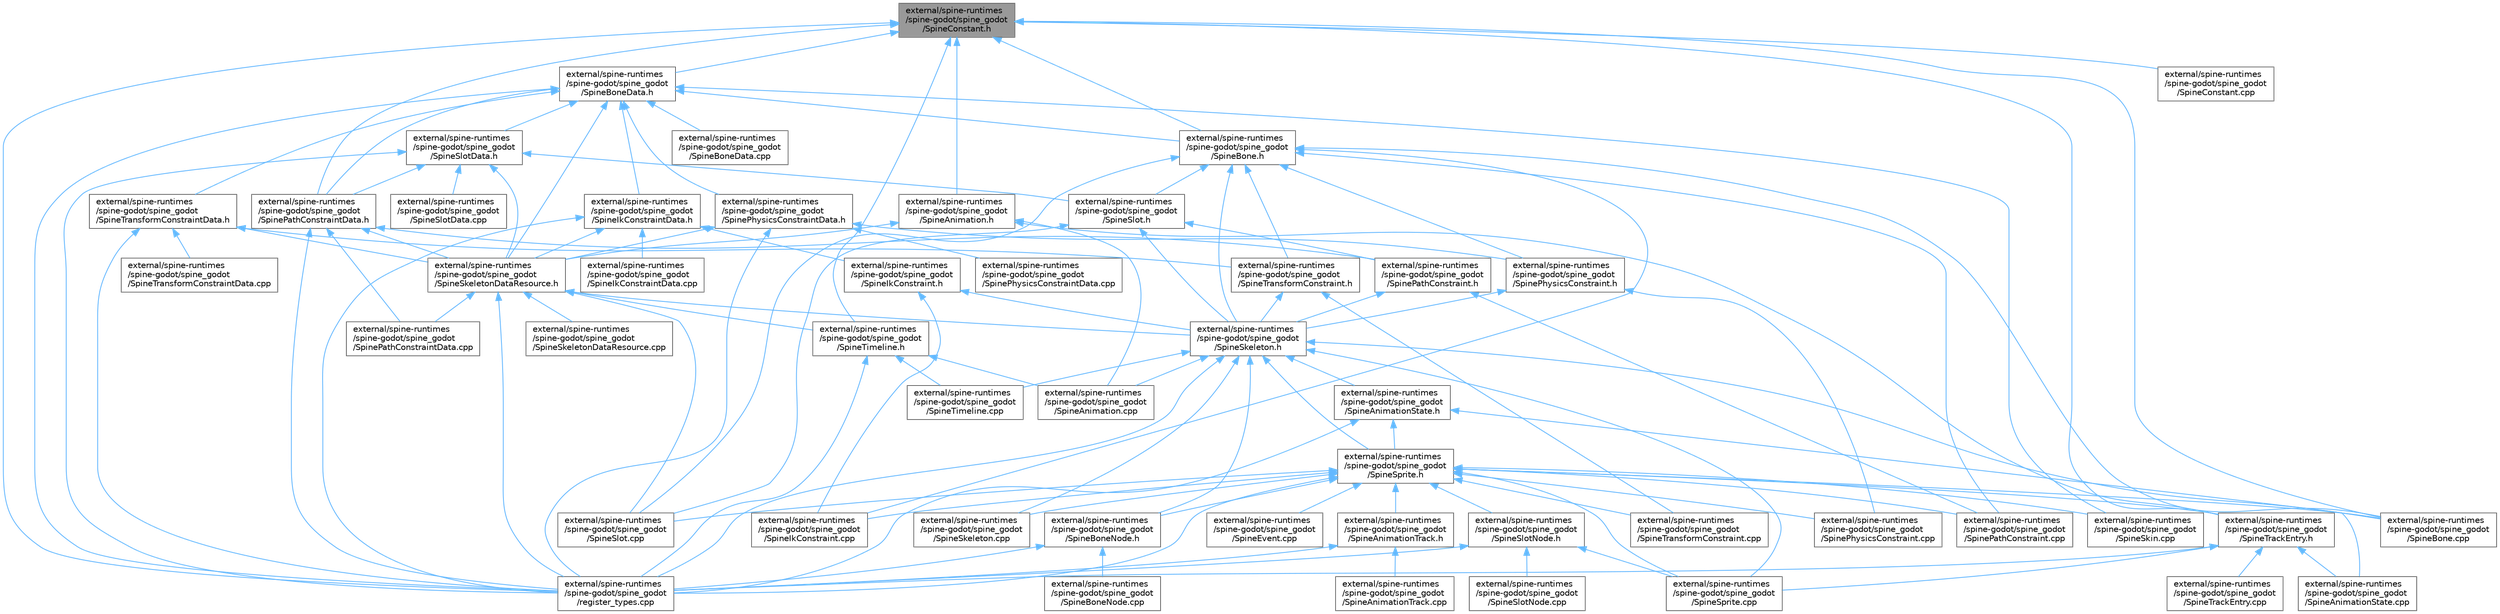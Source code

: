 digraph "external/spine-runtimes/spine-godot/spine_godot/SpineConstant.h"
{
 // LATEX_PDF_SIZE
  bgcolor="transparent";
  edge [fontname=Helvetica,fontsize=10,labelfontname=Helvetica,labelfontsize=10];
  node [fontname=Helvetica,fontsize=10,shape=box,height=0.2,width=0.4];
  Node1 [id="Node000001",label="external/spine-runtimes\l/spine-godot/spine_godot\l/SpineConstant.h",height=0.2,width=0.4,color="gray40", fillcolor="grey60", style="filled", fontcolor="black",tooltip=" "];
  Node1 -> Node2 [id="edge1_Node000001_Node000002",dir="back",color="steelblue1",style="solid",tooltip=" "];
  Node2 [id="Node000002",label="external/spine-runtimes\l/spine-godot/spine_godot\l/SpineAnimation.h",height=0.2,width=0.4,color="grey40", fillcolor="white", style="filled",URL="$_spine_animation_8h.html",tooltip=" "];
  Node2 -> Node3 [id="edge2_Node000002_Node000003",dir="back",color="steelblue1",style="solid",tooltip=" "];
  Node3 [id="Node000003",label="external/spine-runtimes\l/spine-godot/spine_godot\l/SpineAnimation.cpp",height=0.2,width=0.4,color="grey40", fillcolor="white", style="filled",URL="$_spine_animation_8cpp.html",tooltip=" "];
  Node2 -> Node4 [id="edge3_Node000002_Node000004",dir="back",color="steelblue1",style="solid",tooltip=" "];
  Node4 [id="Node000004",label="external/spine-runtimes\l/spine-godot/spine_godot\l/SpineSkeletonDataResource.h",height=0.2,width=0.4,color="grey40", fillcolor="white", style="filled",URL="$_spine_skeleton_data_resource_8h.html",tooltip=" "];
  Node4 -> Node5 [id="edge4_Node000004_Node000005",dir="back",color="steelblue1",style="solid",tooltip=" "];
  Node5 [id="Node000005",label="external/spine-runtimes\l/spine-godot/spine_godot\l/SpinePathConstraintData.cpp",height=0.2,width=0.4,color="grey40", fillcolor="white", style="filled",URL="$_spine_path_constraint_data_8cpp.html",tooltip=" "];
  Node4 -> Node6 [id="edge5_Node000004_Node000006",dir="back",color="steelblue1",style="solid",tooltip=" "];
  Node6 [id="Node000006",label="external/spine-runtimes\l/spine-godot/spine_godot\l/SpineSkeleton.h",height=0.2,width=0.4,color="grey40", fillcolor="white", style="filled",URL="$_spine_skeleton_8h.html",tooltip=" "];
  Node6 -> Node3 [id="edge6_Node000006_Node000003",dir="back",color="steelblue1",style="solid",tooltip=" "];
  Node6 -> Node7 [id="edge7_Node000006_Node000007",dir="back",color="steelblue1",style="solid",tooltip=" "];
  Node7 [id="Node000007",label="external/spine-runtimes\l/spine-godot/spine_godot\l/SpineAnimationState.h",height=0.2,width=0.4,color="grey40", fillcolor="white", style="filled",URL="$_spine_animation_state_8h.html",tooltip=" "];
  Node7 -> Node8 [id="edge8_Node000007_Node000008",dir="back",color="steelblue1",style="solid",tooltip=" "];
  Node8 [id="Node000008",label="external/spine-runtimes\l/spine-godot/spine_godot\l/SpineAnimationState.cpp",height=0.2,width=0.4,color="grey40", fillcolor="white", style="filled",URL="$_spine_animation_state_8cpp.html",tooltip=" "];
  Node7 -> Node9 [id="edge9_Node000007_Node000009",dir="back",color="steelblue1",style="solid",tooltip=" "];
  Node9 [id="Node000009",label="external/spine-runtimes\l/spine-godot/spine_godot\l/SpineSprite.h",height=0.2,width=0.4,color="grey40", fillcolor="white", style="filled",URL="$_spine_sprite_8h.html",tooltip=" "];
  Node9 -> Node10 [id="edge10_Node000009_Node000010",dir="back",color="steelblue1",style="solid",tooltip=" "];
  Node10 [id="Node000010",label="external/spine-runtimes\l/spine-godot/spine_godot\l/SpineAnimationTrack.h",height=0.2,width=0.4,color="grey40", fillcolor="white", style="filled",URL="$_spine_animation_track_8h.html",tooltip=" "];
  Node10 -> Node11 [id="edge11_Node000010_Node000011",dir="back",color="steelblue1",style="solid",tooltip=" "];
  Node11 [id="Node000011",label="external/spine-runtimes\l/spine-godot/spine_godot\l/SpineAnimationTrack.cpp",height=0.2,width=0.4,color="grey40", fillcolor="white", style="filled",URL="$_spine_animation_track_8cpp.html",tooltip=" "];
  Node10 -> Node12 [id="edge12_Node000010_Node000012",dir="back",color="steelblue1",style="solid",tooltip=" "];
  Node12 [id="Node000012",label="external/spine-runtimes\l/spine-godot/spine_godot\l/register_types.cpp",height=0.2,width=0.4,color="grey40", fillcolor="white", style="filled",URL="$register__types_8cpp.html",tooltip=" "];
  Node9 -> Node13 [id="edge13_Node000009_Node000013",dir="back",color="steelblue1",style="solid",tooltip=" "];
  Node13 [id="Node000013",label="external/spine-runtimes\l/spine-godot/spine_godot\l/SpineBone.cpp",height=0.2,width=0.4,color="grey40", fillcolor="white", style="filled",URL="$_spine_bone_8cpp.html",tooltip=" "];
  Node9 -> Node14 [id="edge14_Node000009_Node000014",dir="back",color="steelblue1",style="solid",tooltip=" "];
  Node14 [id="Node000014",label="external/spine-runtimes\l/spine-godot/spine_godot\l/SpineBoneNode.h",height=0.2,width=0.4,color="grey40", fillcolor="white", style="filled",URL="$_spine_bone_node_8h.html",tooltip=" "];
  Node14 -> Node15 [id="edge15_Node000014_Node000015",dir="back",color="steelblue1",style="solid",tooltip=" "];
  Node15 [id="Node000015",label="external/spine-runtimes\l/spine-godot/spine_godot\l/SpineBoneNode.cpp",height=0.2,width=0.4,color="grey40", fillcolor="white", style="filled",URL="$_spine_bone_node_8cpp.html",tooltip=" "];
  Node14 -> Node12 [id="edge16_Node000014_Node000012",dir="back",color="steelblue1",style="solid",tooltip=" "];
  Node9 -> Node16 [id="edge17_Node000009_Node000016",dir="back",color="steelblue1",style="solid",tooltip=" "];
  Node16 [id="Node000016",label="external/spine-runtimes\l/spine-godot/spine_godot\l/SpineEvent.cpp",height=0.2,width=0.4,color="grey40", fillcolor="white", style="filled",URL="$_spine_event_8cpp.html",tooltip=" "];
  Node9 -> Node17 [id="edge18_Node000009_Node000017",dir="back",color="steelblue1",style="solid",tooltip=" "];
  Node17 [id="Node000017",label="external/spine-runtimes\l/spine-godot/spine_godot\l/SpineIkConstraint.cpp",height=0.2,width=0.4,color="grey40", fillcolor="white", style="filled",URL="$_spine_ik_constraint_8cpp.html",tooltip=" "];
  Node9 -> Node18 [id="edge19_Node000009_Node000018",dir="back",color="steelblue1",style="solid",tooltip=" "];
  Node18 [id="Node000018",label="external/spine-runtimes\l/spine-godot/spine_godot\l/SpinePathConstraint.cpp",height=0.2,width=0.4,color="grey40", fillcolor="white", style="filled",URL="$_spine_path_constraint_8cpp.html",tooltip=" "];
  Node9 -> Node19 [id="edge20_Node000009_Node000019",dir="back",color="steelblue1",style="solid",tooltip=" "];
  Node19 [id="Node000019",label="external/spine-runtimes\l/spine-godot/spine_godot\l/SpinePhysicsConstraint.cpp",height=0.2,width=0.4,color="grey40", fillcolor="white", style="filled",URL="$_spine_physics_constraint_8cpp.html",tooltip=" "];
  Node9 -> Node20 [id="edge21_Node000009_Node000020",dir="back",color="steelblue1",style="solid",tooltip=" "];
  Node20 [id="Node000020",label="external/spine-runtimes\l/spine-godot/spine_godot\l/SpineSkeleton.cpp",height=0.2,width=0.4,color="grey40", fillcolor="white", style="filled",URL="$_spine_skeleton_8cpp.html",tooltip=" "];
  Node9 -> Node21 [id="edge22_Node000009_Node000021",dir="back",color="steelblue1",style="solid",tooltip=" "];
  Node21 [id="Node000021",label="external/spine-runtimes\l/spine-godot/spine_godot\l/SpineSkin.cpp",height=0.2,width=0.4,color="grey40", fillcolor="white", style="filled",URL="$_spine_skin_8cpp.html",tooltip=" "];
  Node9 -> Node22 [id="edge23_Node000009_Node000022",dir="back",color="steelblue1",style="solid",tooltip=" "];
  Node22 [id="Node000022",label="external/spine-runtimes\l/spine-godot/spine_godot\l/SpineSlot.cpp",height=0.2,width=0.4,color="grey40", fillcolor="white", style="filled",URL="$_spine_slot_8cpp.html",tooltip=" "];
  Node9 -> Node23 [id="edge24_Node000009_Node000023",dir="back",color="steelblue1",style="solid",tooltip=" "];
  Node23 [id="Node000023",label="external/spine-runtimes\l/spine-godot/spine_godot\l/SpineSlotNode.h",height=0.2,width=0.4,color="grey40", fillcolor="white", style="filled",URL="$_spine_slot_node_8h.html",tooltip=" "];
  Node23 -> Node24 [id="edge25_Node000023_Node000024",dir="back",color="steelblue1",style="solid",tooltip=" "];
  Node24 [id="Node000024",label="external/spine-runtimes\l/spine-godot/spine_godot\l/SpineSlotNode.cpp",height=0.2,width=0.4,color="grey40", fillcolor="white", style="filled",URL="$_spine_slot_node_8cpp.html",tooltip=" "];
  Node23 -> Node25 [id="edge26_Node000023_Node000025",dir="back",color="steelblue1",style="solid",tooltip=" "];
  Node25 [id="Node000025",label="external/spine-runtimes\l/spine-godot/spine_godot\l/SpineSprite.cpp",height=0.2,width=0.4,color="grey40", fillcolor="white", style="filled",URL="$_spine_sprite_8cpp.html",tooltip=" "];
  Node23 -> Node12 [id="edge27_Node000023_Node000012",dir="back",color="steelblue1",style="solid",tooltip=" "];
  Node9 -> Node25 [id="edge28_Node000009_Node000025",dir="back",color="steelblue1",style="solid",tooltip=" "];
  Node9 -> Node26 [id="edge29_Node000009_Node000026",dir="back",color="steelblue1",style="solid",tooltip=" "];
  Node26 [id="Node000026",label="external/spine-runtimes\l/spine-godot/spine_godot\l/SpineTrackEntry.h",height=0.2,width=0.4,color="grey40", fillcolor="white", style="filled",URL="$_spine_track_entry_8h.html",tooltip=" "];
  Node26 -> Node8 [id="edge30_Node000026_Node000008",dir="back",color="steelblue1",style="solid",tooltip=" "];
  Node26 -> Node25 [id="edge31_Node000026_Node000025",dir="back",color="steelblue1",style="solid",tooltip=" "];
  Node26 -> Node27 [id="edge32_Node000026_Node000027",dir="back",color="steelblue1",style="solid",tooltip=" "];
  Node27 [id="Node000027",label="external/spine-runtimes\l/spine-godot/spine_godot\l/SpineTrackEntry.cpp",height=0.2,width=0.4,color="grey40", fillcolor="white", style="filled",URL="$_spine_track_entry_8cpp.html",tooltip=" "];
  Node26 -> Node12 [id="edge33_Node000026_Node000012",dir="back",color="steelblue1",style="solid",tooltip=" "];
  Node9 -> Node28 [id="edge34_Node000009_Node000028",dir="back",color="steelblue1",style="solid",tooltip=" "];
  Node28 [id="Node000028",label="external/spine-runtimes\l/spine-godot/spine_godot\l/SpineTransformConstraint.cpp",height=0.2,width=0.4,color="grey40", fillcolor="white", style="filled",URL="$_spine_transform_constraint_8cpp.html",tooltip=" "];
  Node9 -> Node12 [id="edge35_Node000009_Node000012",dir="back",color="steelblue1",style="solid",tooltip=" "];
  Node7 -> Node12 [id="edge36_Node000007_Node000012",dir="back",color="steelblue1",style="solid",tooltip=" "];
  Node6 -> Node13 [id="edge37_Node000006_Node000013",dir="back",color="steelblue1",style="solid",tooltip=" "];
  Node6 -> Node14 [id="edge38_Node000006_Node000014",dir="back",color="steelblue1",style="solid",tooltip=" "];
  Node6 -> Node20 [id="edge39_Node000006_Node000020",dir="back",color="steelblue1",style="solid",tooltip=" "];
  Node6 -> Node25 [id="edge40_Node000006_Node000025",dir="back",color="steelblue1",style="solid",tooltip=" "];
  Node6 -> Node9 [id="edge41_Node000006_Node000009",dir="back",color="steelblue1",style="solid",tooltip=" "];
  Node6 -> Node29 [id="edge42_Node000006_Node000029",dir="back",color="steelblue1",style="solid",tooltip=" "];
  Node29 [id="Node000029",label="external/spine-runtimes\l/spine-godot/spine_godot\l/SpineTimeline.cpp",height=0.2,width=0.4,color="grey40", fillcolor="white", style="filled",URL="$_spine_timeline_8cpp.html",tooltip=" "];
  Node6 -> Node12 [id="edge43_Node000006_Node000012",dir="back",color="steelblue1",style="solid",tooltip=" "];
  Node4 -> Node30 [id="edge44_Node000004_Node000030",dir="back",color="steelblue1",style="solid",tooltip=" "];
  Node30 [id="Node000030",label="external/spine-runtimes\l/spine-godot/spine_godot\l/SpineSkeletonDataResource.cpp",height=0.2,width=0.4,color="grey40", fillcolor="white", style="filled",URL="$_spine_skeleton_data_resource_8cpp.html",tooltip=" "];
  Node4 -> Node22 [id="edge45_Node000004_Node000022",dir="back",color="steelblue1",style="solid",tooltip=" "];
  Node4 -> Node31 [id="edge46_Node000004_Node000031",dir="back",color="steelblue1",style="solid",tooltip=" "];
  Node31 [id="Node000031",label="external/spine-runtimes\l/spine-godot/spine_godot\l/SpineTimeline.h",height=0.2,width=0.4,color="grey40", fillcolor="white", style="filled",URL="$_spine_timeline_8h.html",tooltip=" "];
  Node31 -> Node3 [id="edge47_Node000031_Node000003",dir="back",color="steelblue1",style="solid",tooltip=" "];
  Node31 -> Node29 [id="edge48_Node000031_Node000029",dir="back",color="steelblue1",style="solid",tooltip=" "];
  Node31 -> Node12 [id="edge49_Node000031_Node000012",dir="back",color="steelblue1",style="solid",tooltip=" "];
  Node4 -> Node12 [id="edge50_Node000004_Node000012",dir="back",color="steelblue1",style="solid",tooltip=" "];
  Node2 -> Node26 [id="edge51_Node000002_Node000026",dir="back",color="steelblue1",style="solid",tooltip=" "];
  Node1 -> Node13 [id="edge52_Node000001_Node000013",dir="back",color="steelblue1",style="solid",tooltip=" "];
  Node1 -> Node32 [id="edge53_Node000001_Node000032",dir="back",color="steelblue1",style="solid",tooltip=" "];
  Node32 [id="Node000032",label="external/spine-runtimes\l/spine-godot/spine_godot\l/SpineBone.h",height=0.2,width=0.4,color="grey40", fillcolor="white", style="filled",URL="$_spine_bone_8h.html",tooltip=" "];
  Node32 -> Node13 [id="edge54_Node000032_Node000013",dir="back",color="steelblue1",style="solid",tooltip=" "];
  Node32 -> Node17 [id="edge55_Node000032_Node000017",dir="back",color="steelblue1",style="solid",tooltip=" "];
  Node32 -> Node18 [id="edge56_Node000032_Node000018",dir="back",color="steelblue1",style="solid",tooltip=" "];
  Node32 -> Node33 [id="edge57_Node000032_Node000033",dir="back",color="steelblue1",style="solid",tooltip=" "];
  Node33 [id="Node000033",label="external/spine-runtimes\l/spine-godot/spine_godot\l/SpinePhysicsConstraint.h",height=0.2,width=0.4,color="grey40", fillcolor="white", style="filled",URL="$_spine_physics_constraint_8h.html",tooltip=" "];
  Node33 -> Node19 [id="edge58_Node000033_Node000019",dir="back",color="steelblue1",style="solid",tooltip=" "];
  Node33 -> Node6 [id="edge59_Node000033_Node000006",dir="back",color="steelblue1",style="solid",tooltip=" "];
  Node32 -> Node6 [id="edge60_Node000032_Node000006",dir="back",color="steelblue1",style="solid",tooltip=" "];
  Node32 -> Node22 [id="edge61_Node000032_Node000022",dir="back",color="steelblue1",style="solid",tooltip=" "];
  Node32 -> Node34 [id="edge62_Node000032_Node000034",dir="back",color="steelblue1",style="solid",tooltip=" "];
  Node34 [id="Node000034",label="external/spine-runtimes\l/spine-godot/spine_godot\l/SpineSlot.h",height=0.2,width=0.4,color="grey40", fillcolor="white", style="filled",URL="$_spine_slot_8h.html",tooltip=" "];
  Node34 -> Node35 [id="edge63_Node000034_Node000035",dir="back",color="steelblue1",style="solid",tooltip=" "];
  Node35 [id="Node000035",label="external/spine-runtimes\l/spine-godot/spine_godot\l/SpinePathConstraint.h",height=0.2,width=0.4,color="grey40", fillcolor="white", style="filled",URL="$_spine_path_constraint_8h.html",tooltip=" "];
  Node35 -> Node18 [id="edge64_Node000035_Node000018",dir="back",color="steelblue1",style="solid",tooltip=" "];
  Node35 -> Node6 [id="edge65_Node000035_Node000006",dir="back",color="steelblue1",style="solid",tooltip=" "];
  Node34 -> Node6 [id="edge66_Node000034_Node000006",dir="back",color="steelblue1",style="solid",tooltip=" "];
  Node34 -> Node22 [id="edge67_Node000034_Node000022",dir="back",color="steelblue1",style="solid",tooltip=" "];
  Node32 -> Node36 [id="edge68_Node000032_Node000036",dir="back",color="steelblue1",style="solid",tooltip=" "];
  Node36 [id="Node000036",label="external/spine-runtimes\l/spine-godot/spine_godot\l/SpineTransformConstraint.h",height=0.2,width=0.4,color="grey40", fillcolor="white", style="filled",URL="$_spine_transform_constraint_8h.html",tooltip=" "];
  Node36 -> Node6 [id="edge69_Node000036_Node000006",dir="back",color="steelblue1",style="solid",tooltip=" "];
  Node36 -> Node28 [id="edge70_Node000036_Node000028",dir="back",color="steelblue1",style="solid",tooltip=" "];
  Node1 -> Node37 [id="edge71_Node000001_Node000037",dir="back",color="steelblue1",style="solid",tooltip=" "];
  Node37 [id="Node000037",label="external/spine-runtimes\l/spine-godot/spine_godot\l/SpineBoneData.h",height=0.2,width=0.4,color="grey40", fillcolor="white", style="filled",URL="$_spine_bone_data_8h.html",tooltip=" "];
  Node37 -> Node32 [id="edge72_Node000037_Node000032",dir="back",color="steelblue1",style="solid",tooltip=" "];
  Node37 -> Node38 [id="edge73_Node000037_Node000038",dir="back",color="steelblue1",style="solid",tooltip=" "];
  Node38 [id="Node000038",label="external/spine-runtimes\l/spine-godot/spine_godot\l/SpineBoneData.cpp",height=0.2,width=0.4,color="grey40", fillcolor="white", style="filled",URL="$_spine_bone_data_8cpp.html",tooltip=" "];
  Node37 -> Node39 [id="edge74_Node000037_Node000039",dir="back",color="steelblue1",style="solid",tooltip=" "];
  Node39 [id="Node000039",label="external/spine-runtimes\l/spine-godot/spine_godot\l/SpineIkConstraintData.h",height=0.2,width=0.4,color="grey40", fillcolor="white", style="filled",URL="$_spine_ik_constraint_data_8h.html",tooltip=" "];
  Node39 -> Node40 [id="edge75_Node000039_Node000040",dir="back",color="steelblue1",style="solid",tooltip=" "];
  Node40 [id="Node000040",label="external/spine-runtimes\l/spine-godot/spine_godot\l/SpineIkConstraint.h",height=0.2,width=0.4,color="grey40", fillcolor="white", style="filled",URL="$_spine_ik_constraint_8h.html",tooltip=" "];
  Node40 -> Node17 [id="edge76_Node000040_Node000017",dir="back",color="steelblue1",style="solid",tooltip=" "];
  Node40 -> Node6 [id="edge77_Node000040_Node000006",dir="back",color="steelblue1",style="solid",tooltip=" "];
  Node39 -> Node41 [id="edge78_Node000039_Node000041",dir="back",color="steelblue1",style="solid",tooltip=" "];
  Node41 [id="Node000041",label="external/spine-runtimes\l/spine-godot/spine_godot\l/SpineIkConstraintData.cpp",height=0.2,width=0.4,color="grey40", fillcolor="white", style="filled",URL="$_spine_ik_constraint_data_8cpp.html",tooltip=" "];
  Node39 -> Node4 [id="edge79_Node000039_Node000004",dir="back",color="steelblue1",style="solid",tooltip=" "];
  Node39 -> Node12 [id="edge80_Node000039_Node000012",dir="back",color="steelblue1",style="solid",tooltip=" "];
  Node37 -> Node42 [id="edge81_Node000037_Node000042",dir="back",color="steelblue1",style="solid",tooltip=" "];
  Node42 [id="Node000042",label="external/spine-runtimes\l/spine-godot/spine_godot\l/SpinePathConstraintData.h",height=0.2,width=0.4,color="grey40", fillcolor="white", style="filled",URL="$_spine_path_constraint_data_8h.html",tooltip=" "];
  Node42 -> Node35 [id="edge82_Node000042_Node000035",dir="back",color="steelblue1",style="solid",tooltip=" "];
  Node42 -> Node5 [id="edge83_Node000042_Node000005",dir="back",color="steelblue1",style="solid",tooltip=" "];
  Node42 -> Node4 [id="edge84_Node000042_Node000004",dir="back",color="steelblue1",style="solid",tooltip=" "];
  Node42 -> Node12 [id="edge85_Node000042_Node000012",dir="back",color="steelblue1",style="solid",tooltip=" "];
  Node37 -> Node43 [id="edge86_Node000037_Node000043",dir="back",color="steelblue1",style="solid",tooltip=" "];
  Node43 [id="Node000043",label="external/spine-runtimes\l/spine-godot/spine_godot\l/SpinePhysicsConstraintData.h",height=0.2,width=0.4,color="grey40", fillcolor="white", style="filled",URL="$_spine_physics_constraint_data_8h.html",tooltip=" "];
  Node43 -> Node33 [id="edge87_Node000043_Node000033",dir="back",color="steelblue1",style="solid",tooltip=" "];
  Node43 -> Node44 [id="edge88_Node000043_Node000044",dir="back",color="steelblue1",style="solid",tooltip=" "];
  Node44 [id="Node000044",label="external/spine-runtimes\l/spine-godot/spine_godot\l/SpinePhysicsConstraintData.cpp",height=0.2,width=0.4,color="grey40", fillcolor="white", style="filled",URL="$_spine_physics_constraint_data_8cpp.html",tooltip=" "];
  Node43 -> Node4 [id="edge89_Node000043_Node000004",dir="back",color="steelblue1",style="solid",tooltip=" "];
  Node43 -> Node12 [id="edge90_Node000043_Node000012",dir="back",color="steelblue1",style="solid",tooltip=" "];
  Node37 -> Node4 [id="edge91_Node000037_Node000004",dir="back",color="steelblue1",style="solid",tooltip=" "];
  Node37 -> Node21 [id="edge92_Node000037_Node000021",dir="back",color="steelblue1",style="solid",tooltip=" "];
  Node37 -> Node45 [id="edge93_Node000037_Node000045",dir="back",color="steelblue1",style="solid",tooltip=" "];
  Node45 [id="Node000045",label="external/spine-runtimes\l/spine-godot/spine_godot\l/SpineSlotData.h",height=0.2,width=0.4,color="grey40", fillcolor="white", style="filled",URL="$_spine_slot_data_8h.html",tooltip=" "];
  Node45 -> Node42 [id="edge94_Node000045_Node000042",dir="back",color="steelblue1",style="solid",tooltip=" "];
  Node45 -> Node4 [id="edge95_Node000045_Node000004",dir="back",color="steelblue1",style="solid",tooltip=" "];
  Node45 -> Node34 [id="edge96_Node000045_Node000034",dir="back",color="steelblue1",style="solid",tooltip=" "];
  Node45 -> Node46 [id="edge97_Node000045_Node000046",dir="back",color="steelblue1",style="solid",tooltip=" "];
  Node46 [id="Node000046",label="external/spine-runtimes\l/spine-godot/spine_godot\l/SpineSlotData.cpp",height=0.2,width=0.4,color="grey40", fillcolor="white", style="filled",URL="$_spine_slot_data_8cpp.html",tooltip=" "];
  Node45 -> Node12 [id="edge98_Node000045_Node000012",dir="back",color="steelblue1",style="solid",tooltip=" "];
  Node37 -> Node47 [id="edge99_Node000037_Node000047",dir="back",color="steelblue1",style="solid",tooltip=" "];
  Node47 [id="Node000047",label="external/spine-runtimes\l/spine-godot/spine_godot\l/SpineTransformConstraintData.h",height=0.2,width=0.4,color="grey40", fillcolor="white", style="filled",URL="$_spine_transform_constraint_data_8h.html",tooltip=" "];
  Node47 -> Node4 [id="edge100_Node000047_Node000004",dir="back",color="steelblue1",style="solid",tooltip=" "];
  Node47 -> Node36 [id="edge101_Node000047_Node000036",dir="back",color="steelblue1",style="solid",tooltip=" "];
  Node47 -> Node48 [id="edge102_Node000047_Node000048",dir="back",color="steelblue1",style="solid",tooltip=" "];
  Node48 [id="Node000048",label="external/spine-runtimes\l/spine-godot/spine_godot\l/SpineTransformConstraintData.cpp",height=0.2,width=0.4,color="grey40", fillcolor="white", style="filled",URL="$_spine_transform_constraint_data_8cpp.html",tooltip=" "];
  Node47 -> Node12 [id="edge103_Node000047_Node000012",dir="back",color="steelblue1",style="solid",tooltip=" "];
  Node37 -> Node12 [id="edge104_Node000037_Node000012",dir="back",color="steelblue1",style="solid",tooltip=" "];
  Node1 -> Node49 [id="edge105_Node000001_Node000049",dir="back",color="steelblue1",style="solid",tooltip=" "];
  Node49 [id="Node000049",label="external/spine-runtimes\l/spine-godot/spine_godot\l/SpineConstant.cpp",height=0.2,width=0.4,color="grey40", fillcolor="white", style="filled",URL="$_spine_constant_8cpp.html",tooltip=" "];
  Node1 -> Node42 [id="edge106_Node000001_Node000042",dir="back",color="steelblue1",style="solid",tooltip=" "];
  Node1 -> Node31 [id="edge107_Node000001_Node000031",dir="back",color="steelblue1",style="solid",tooltip=" "];
  Node1 -> Node26 [id="edge108_Node000001_Node000026",dir="back",color="steelblue1",style="solid",tooltip=" "];
  Node1 -> Node12 [id="edge109_Node000001_Node000012",dir="back",color="steelblue1",style="solid",tooltip=" "];
}
